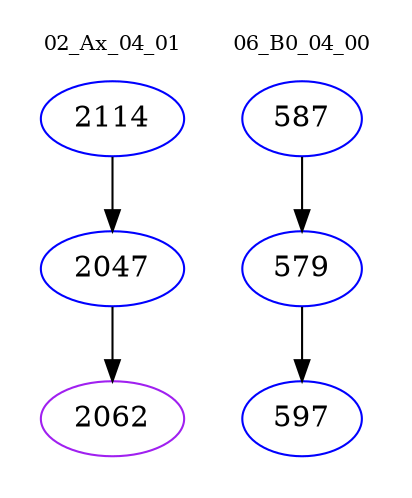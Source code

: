 digraph{
subgraph cluster_0 {
color = white
label = "02_Ax_04_01";
fontsize=10;
T0_2114 [label="2114", color="blue"]
T0_2114 -> T0_2047 [color="black"]
T0_2047 [label="2047", color="blue"]
T0_2047 -> T0_2062 [color="black"]
T0_2062 [label="2062", color="purple"]
}
subgraph cluster_1 {
color = white
label = "06_B0_04_00";
fontsize=10;
T1_587 [label="587", color="blue"]
T1_587 -> T1_579 [color="black"]
T1_579 [label="579", color="blue"]
T1_579 -> T1_597 [color="black"]
T1_597 [label="597", color="blue"]
}
}
